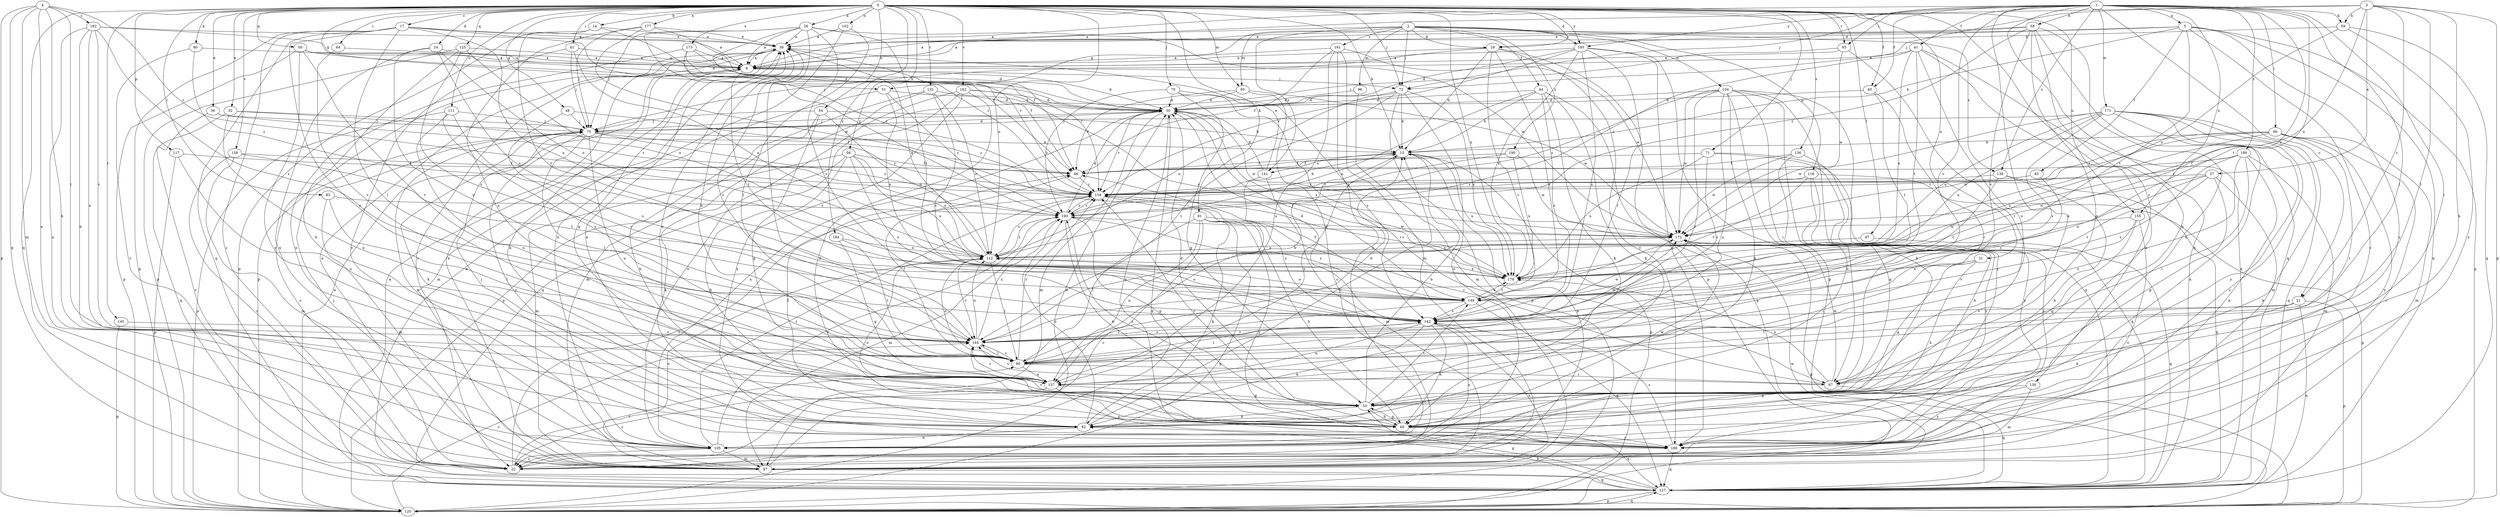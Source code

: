 strict digraph  {
0;
1;
2;
3;
4;
5;
6;
14;
15;
17;
21;
22;
24;
26;
29;
30;
31;
32;
36;
37;
38;
40;
41;
44;
45;
46;
48;
50;
51;
53;
54;
56;
58;
59;
60;
61;
64;
65;
66;
67;
70;
71;
72;
75;
80;
81;
82;
83;
87;
90;
95;
96;
97;
102;
104;
105;
111;
112;
117;
118;
120;
125;
127;
130;
132;
134;
136;
138;
141;
142;
145;
149;
155;
157;
158;
162;
164;
171;
172;
173;
177;
179;
184;
185;
186;
189;
190;
191;
192;
193;
0 -> 14  [label=b];
0 -> 15  [label=b];
0 -> 17  [label=c];
0 -> 24  [label=d];
0 -> 26  [label=d];
0 -> 29  [label=d];
0 -> 31  [label=e];
0 -> 32  [label=e];
0 -> 36  [label=e];
0 -> 40  [label=f];
0 -> 48  [label=g];
0 -> 50  [label=g];
0 -> 51  [label=g];
0 -> 54  [label=h];
0 -> 56  [label=h];
0 -> 61  [label=i];
0 -> 64  [label=i];
0 -> 65  [label=i];
0 -> 70  [label=j];
0 -> 71  [label=j];
0 -> 72  [label=j];
0 -> 80  [label=k];
0 -> 81  [label=k];
0 -> 83  [label=l];
0 -> 87  [label=l];
0 -> 95  [label=m];
0 -> 102  [label=n];
0 -> 111  [label=o];
0 -> 112  [label=o];
0 -> 117  [label=p];
0 -> 125  [label=q];
0 -> 127  [label=q];
0 -> 130  [label=r];
0 -> 132  [label=r];
0 -> 136  [label=s];
0 -> 145  [label=t];
0 -> 155  [label=u];
0 -> 158  [label=v];
0 -> 162  [label=v];
0 -> 173  [label=x];
0 -> 177  [label=x];
0 -> 179  [label=x];
0 -> 184  [label=y];
0 -> 185  [label=y];
1 -> 5  [label=a];
1 -> 6  [label=a];
1 -> 21  [label=c];
1 -> 40  [label=f];
1 -> 41  [label=f];
1 -> 58  [label=h];
1 -> 59  [label=h];
1 -> 65  [label=i];
1 -> 66  [label=i];
1 -> 67  [label=i];
1 -> 72  [label=j];
1 -> 82  [label=k];
1 -> 90  [label=l];
1 -> 127  [label=q];
1 -> 138  [label=s];
1 -> 149  [label=t];
1 -> 155  [label=u];
1 -> 164  [label=v];
1 -> 171  [label=w];
1 -> 179  [label=x];
1 -> 185  [label=y];
1 -> 189  [label=z];
2 -> 6  [label=a];
2 -> 29  [label=d];
2 -> 44  [label=f];
2 -> 51  [label=g];
2 -> 72  [label=j];
2 -> 95  [label=m];
2 -> 96  [label=m];
2 -> 104  [label=n];
2 -> 118  [label=p];
2 -> 138  [label=s];
2 -> 141  [label=s];
2 -> 185  [label=y];
2 -> 190  [label=z];
2 -> 191  [label=z];
3 -> 6  [label=a];
3 -> 21  [label=c];
3 -> 37  [label=e];
3 -> 59  [label=h];
3 -> 60  [label=h];
3 -> 72  [label=j];
3 -> 90  [label=l];
3 -> 112  [label=o];
3 -> 120  [label=p];
4 -> 60  [label=h];
4 -> 90  [label=l];
4 -> 97  [label=m];
4 -> 105  [label=n];
4 -> 120  [label=p];
4 -> 127  [label=q];
4 -> 134  [label=r];
4 -> 192  [label=z];
5 -> 15  [label=b];
5 -> 22  [label=c];
5 -> 29  [label=d];
5 -> 38  [label=e];
5 -> 45  [label=f];
5 -> 120  [label=p];
5 -> 127  [label=q];
5 -> 149  [label=t];
5 -> 186  [label=y];
6 -> 30  [label=d];
6 -> 72  [label=j];
6 -> 82  [label=k];
6 -> 149  [label=t];
14 -> 38  [label=e];
14 -> 120  [label=p];
14 -> 134  [label=r];
14 -> 149  [label=t];
15 -> 46  [label=f];
15 -> 120  [label=p];
15 -> 141  [label=s];
15 -> 157  [label=u];
15 -> 179  [label=x];
17 -> 6  [label=a];
17 -> 22  [label=c];
17 -> 38  [label=e];
17 -> 46  [label=f];
17 -> 90  [label=l];
17 -> 120  [label=p];
17 -> 127  [label=q];
17 -> 157  [label=u];
17 -> 179  [label=x];
21 -> 60  [label=h];
21 -> 90  [label=l];
21 -> 120  [label=p];
21 -> 127  [label=q];
21 -> 142  [label=s];
22 -> 15  [label=b];
22 -> 38  [label=e];
22 -> 90  [label=l];
22 -> 134  [label=r];
24 -> 6  [label=a];
24 -> 105  [label=n];
24 -> 112  [label=o];
24 -> 164  [label=v];
24 -> 179  [label=x];
26 -> 6  [label=a];
26 -> 38  [label=e];
26 -> 75  [label=j];
26 -> 134  [label=r];
26 -> 142  [label=s];
26 -> 149  [label=t];
26 -> 164  [label=v];
26 -> 172  [label=w];
26 -> 193  [label=z];
29 -> 6  [label=a];
29 -> 15  [label=b];
29 -> 75  [label=j];
29 -> 120  [label=p];
29 -> 142  [label=s];
29 -> 164  [label=v];
29 -> 186  [label=y];
30 -> 75  [label=j];
30 -> 97  [label=m];
30 -> 105  [label=n];
30 -> 134  [label=r];
30 -> 149  [label=t];
30 -> 172  [label=w];
30 -> 179  [label=x];
30 -> 186  [label=y];
31 -> 53  [label=g];
31 -> 60  [label=h];
31 -> 90  [label=l];
31 -> 179  [label=x];
32 -> 46  [label=f];
32 -> 75  [label=j];
32 -> 127  [label=q];
32 -> 157  [label=u];
36 -> 22  [label=c];
36 -> 75  [label=j];
36 -> 134  [label=r];
37 -> 53  [label=g];
37 -> 82  [label=k];
37 -> 134  [label=r];
37 -> 149  [label=t];
37 -> 172  [label=w];
37 -> 179  [label=x];
38 -> 6  [label=a];
38 -> 22  [label=c];
38 -> 53  [label=g];
38 -> 120  [label=p];
38 -> 134  [label=r];
38 -> 164  [label=v];
40 -> 30  [label=d];
40 -> 67  [label=i];
40 -> 149  [label=t];
41 -> 6  [label=a];
41 -> 105  [label=n];
41 -> 127  [label=q];
41 -> 149  [label=t];
41 -> 157  [label=u];
41 -> 179  [label=x];
41 -> 193  [label=z];
44 -> 15  [label=b];
44 -> 30  [label=d];
44 -> 60  [label=h];
44 -> 82  [label=k];
44 -> 112  [label=o];
44 -> 120  [label=p];
44 -> 142  [label=s];
45 -> 134  [label=r];
45 -> 142  [label=s];
46 -> 134  [label=r];
48 -> 75  [label=j];
48 -> 134  [label=r];
48 -> 164  [label=v];
50 -> 6  [label=a];
50 -> 30  [label=d];
50 -> 120  [label=p];
50 -> 164  [label=v];
50 -> 186  [label=y];
51 -> 30  [label=d];
51 -> 97  [label=m];
51 -> 179  [label=x];
51 -> 193  [label=z];
53 -> 15  [label=b];
53 -> 30  [label=d];
53 -> 38  [label=e];
53 -> 60  [label=h];
53 -> 82  [label=k];
53 -> 149  [label=t];
54 -> 15  [label=b];
54 -> 53  [label=g];
54 -> 60  [label=h];
54 -> 75  [label=j];
54 -> 112  [label=o];
56 -> 46  [label=f];
56 -> 60  [label=h];
56 -> 82  [label=k];
56 -> 97  [label=m];
56 -> 112  [label=o];
56 -> 142  [label=s];
56 -> 179  [label=x];
58 -> 6  [label=a];
58 -> 38  [label=e];
58 -> 53  [label=g];
58 -> 60  [label=h];
58 -> 105  [label=n];
58 -> 127  [label=q];
58 -> 164  [label=v];
58 -> 193  [label=z];
59 -> 38  [label=e];
59 -> 112  [label=o];
59 -> 127  [label=q];
59 -> 186  [label=y];
60 -> 38  [label=e];
60 -> 53  [label=g];
60 -> 112  [label=o];
60 -> 127  [label=q];
60 -> 134  [label=r];
60 -> 164  [label=v];
60 -> 172  [label=w];
60 -> 186  [label=y];
60 -> 193  [label=z];
61 -> 6  [label=a];
61 -> 75  [label=j];
61 -> 112  [label=o];
61 -> 186  [label=y];
64 -> 6  [label=a];
64 -> 164  [label=v];
65 -> 6  [label=a];
65 -> 67  [label=i];
65 -> 75  [label=j];
65 -> 172  [label=w];
66 -> 15  [label=b];
66 -> 22  [label=c];
66 -> 67  [label=i];
66 -> 97  [label=m];
66 -> 134  [label=r];
66 -> 172  [label=w];
66 -> 179  [label=x];
66 -> 186  [label=y];
67 -> 127  [label=q];
67 -> 134  [label=r];
67 -> 164  [label=v];
67 -> 172  [label=w];
67 -> 179  [label=x];
70 -> 30  [label=d];
70 -> 53  [label=g];
70 -> 67  [label=i];
70 -> 142  [label=s];
70 -> 193  [label=z];
71 -> 46  [label=f];
71 -> 127  [label=q];
71 -> 142  [label=s];
71 -> 179  [label=x];
71 -> 186  [label=y];
72 -> 15  [label=b];
72 -> 30  [label=d];
72 -> 105  [label=n];
72 -> 112  [label=o];
72 -> 120  [label=p];
72 -> 164  [label=v];
72 -> 179  [label=x];
75 -> 15  [label=b];
75 -> 22  [label=c];
75 -> 30  [label=d];
75 -> 82  [label=k];
75 -> 90  [label=l];
75 -> 105  [label=n];
75 -> 134  [label=r];
75 -> 157  [label=u];
75 -> 186  [label=y];
75 -> 193  [label=z];
80 -> 6  [label=a];
80 -> 22  [label=c];
80 -> 193  [label=z];
81 -> 22  [label=c];
81 -> 60  [label=h];
81 -> 82  [label=k];
81 -> 90  [label=l];
81 -> 120  [label=p];
81 -> 157  [label=u];
81 -> 172  [label=w];
81 -> 186  [label=y];
82 -> 15  [label=b];
82 -> 46  [label=f];
82 -> 75  [label=j];
82 -> 105  [label=n];
82 -> 193  [label=z];
83 -> 90  [label=l];
83 -> 97  [label=m];
83 -> 193  [label=z];
87 -> 112  [label=o];
87 -> 127  [label=q];
90 -> 15  [label=b];
90 -> 38  [label=e];
90 -> 46  [label=f];
90 -> 67  [label=i];
90 -> 112  [label=o];
90 -> 134  [label=r];
90 -> 157  [label=u];
90 -> 164  [label=v];
95 -> 22  [label=c];
95 -> 30  [label=d];
95 -> 46  [label=f];
95 -> 172  [label=w];
96 -> 30  [label=d];
96 -> 97  [label=m];
97 -> 30  [label=d];
97 -> 38  [label=e];
97 -> 75  [label=j];
97 -> 112  [label=o];
97 -> 127  [label=q];
97 -> 142  [label=s];
102 -> 38  [label=e];
102 -> 90  [label=l];
102 -> 105  [label=n];
104 -> 30  [label=d];
104 -> 60  [label=h];
104 -> 67  [label=i];
104 -> 82  [label=k];
104 -> 90  [label=l];
104 -> 105  [label=n];
104 -> 127  [label=q];
104 -> 157  [label=u];
104 -> 172  [label=w];
104 -> 186  [label=y];
104 -> 193  [label=z];
105 -> 22  [label=c];
105 -> 97  [label=m];
105 -> 134  [label=r];
105 -> 193  [label=z];
111 -> 75  [label=j];
111 -> 120  [label=p];
111 -> 142  [label=s];
111 -> 157  [label=u];
111 -> 164  [label=v];
112 -> 38  [label=e];
112 -> 90  [label=l];
112 -> 164  [label=v];
112 -> 179  [label=x];
112 -> 193  [label=z];
117 -> 46  [label=f];
117 -> 120  [label=p];
117 -> 157  [label=u];
118 -> 60  [label=h];
118 -> 120  [label=p];
118 -> 134  [label=r];
118 -> 149  [label=t];
118 -> 186  [label=y];
120 -> 6  [label=a];
120 -> 30  [label=d];
120 -> 127  [label=q];
120 -> 164  [label=v];
125 -> 6  [label=a];
125 -> 82  [label=k];
125 -> 112  [label=o];
125 -> 120  [label=p];
125 -> 142  [label=s];
127 -> 6  [label=a];
127 -> 38  [label=e];
127 -> 53  [label=g];
127 -> 82  [label=k];
127 -> 120  [label=p];
127 -> 172  [label=w];
130 -> 53  [label=g];
130 -> 97  [label=m];
130 -> 186  [label=y];
132 -> 30  [label=d];
132 -> 97  [label=m];
132 -> 112  [label=o];
132 -> 120  [label=p];
132 -> 142  [label=s];
134 -> 15  [label=b];
134 -> 112  [label=o];
134 -> 142  [label=s];
134 -> 193  [label=z];
136 -> 22  [label=c];
136 -> 46  [label=f];
136 -> 53  [label=g];
136 -> 172  [label=w];
138 -> 60  [label=h];
138 -> 127  [label=q];
138 -> 134  [label=r];
138 -> 149  [label=t];
141 -> 30  [label=d];
141 -> 38  [label=e];
141 -> 97  [label=m];
141 -> 157  [label=u];
142 -> 30  [label=d];
142 -> 60  [label=h];
142 -> 82  [label=k];
142 -> 90  [label=l];
142 -> 105  [label=n];
142 -> 157  [label=u];
142 -> 164  [label=v];
142 -> 172  [label=w];
145 -> 120  [label=p];
145 -> 164  [label=v];
149 -> 46  [label=f];
149 -> 90  [label=l];
149 -> 112  [label=o];
149 -> 127  [label=q];
149 -> 142  [label=s];
149 -> 179  [label=x];
149 -> 193  [label=z];
155 -> 22  [label=c];
155 -> 53  [label=g];
155 -> 164  [label=v];
155 -> 172  [label=w];
157 -> 22  [label=c];
157 -> 53  [label=g];
157 -> 164  [label=v];
157 -> 186  [label=y];
158 -> 22  [label=c];
158 -> 46  [label=f];
158 -> 97  [label=m];
158 -> 149  [label=t];
162 -> 30  [label=d];
162 -> 60  [label=h];
162 -> 105  [label=n];
162 -> 127  [label=q];
162 -> 179  [label=x];
162 -> 186  [label=y];
164 -> 15  [label=b];
164 -> 90  [label=l];
164 -> 112  [label=o];
164 -> 142  [label=s];
164 -> 172  [label=w];
164 -> 193  [label=z];
171 -> 22  [label=c];
171 -> 75  [label=j];
171 -> 97  [label=m];
171 -> 105  [label=n];
171 -> 112  [label=o];
171 -> 127  [label=q];
171 -> 142  [label=s];
171 -> 172  [label=w];
171 -> 179  [label=x];
171 -> 186  [label=y];
172 -> 112  [label=o];
172 -> 120  [label=p];
173 -> 6  [label=a];
173 -> 30  [label=d];
173 -> 46  [label=f];
173 -> 105  [label=n];
173 -> 134  [label=r];
177 -> 38  [label=e];
177 -> 46  [label=f];
177 -> 75  [label=j];
177 -> 157  [label=u];
177 -> 172  [label=w];
179 -> 134  [label=r];
179 -> 149  [label=t];
184 -> 53  [label=g];
184 -> 90  [label=l];
184 -> 112  [label=o];
185 -> 6  [label=a];
185 -> 30  [label=d];
185 -> 90  [label=l];
185 -> 120  [label=p];
185 -> 134  [label=r];
185 -> 142  [label=s];
185 -> 179  [label=x];
185 -> 186  [label=y];
186 -> 127  [label=q];
186 -> 142  [label=s];
189 -> 46  [label=f];
189 -> 67  [label=i];
189 -> 97  [label=m];
189 -> 105  [label=n];
189 -> 134  [label=r];
189 -> 142  [label=s];
189 -> 157  [label=u];
190 -> 46  [label=f];
190 -> 172  [label=w];
190 -> 179  [label=x];
190 -> 193  [label=z];
191 -> 6  [label=a];
191 -> 46  [label=f];
191 -> 97  [label=m];
191 -> 105  [label=n];
191 -> 157  [label=u];
191 -> 172  [label=w];
192 -> 30  [label=d];
192 -> 38  [label=e];
192 -> 82  [label=k];
192 -> 105  [label=n];
192 -> 142  [label=s];
192 -> 157  [label=u];
192 -> 164  [label=v];
193 -> 30  [label=d];
193 -> 53  [label=g];
193 -> 60  [label=h];
193 -> 97  [label=m];
193 -> 134  [label=r];
193 -> 172  [label=w];
}
